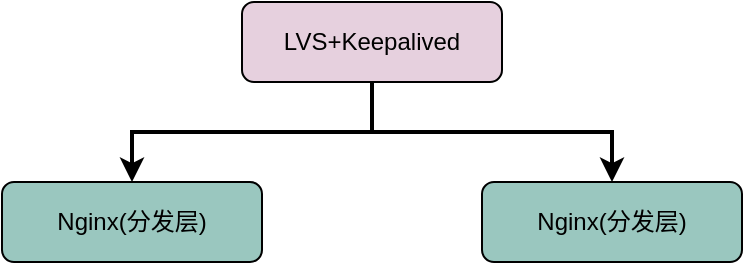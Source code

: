 <mxfile version="15.3.1" type="github">
  <diagram id="IPC0HBHVtDNUuMCplvsE" name="第 1 页">
    <mxGraphModel dx="1248" dy="686" grid="1" gridSize="10" guides="1" tooltips="1" connect="1" arrows="1" fold="1" page="1" pageScale="1" pageWidth="827" pageHeight="1169" math="0" shadow="0">
      <root>
        <mxCell id="0" />
        <mxCell id="1" parent="0" />
        <mxCell id="Cw3_puenSxwjHgjDXRye-3" value="" style="edgeStyle=orthogonalEdgeStyle;rounded=0;orthogonalLoop=1;jettySize=auto;html=1;strokeWidth=2;" edge="1" parent="1" source="Cw3_puenSxwjHgjDXRye-1" target="Cw3_puenSxwjHgjDXRye-2">
          <mxGeometry relative="1" as="geometry" />
        </mxCell>
        <mxCell id="Cw3_puenSxwjHgjDXRye-6" style="edgeStyle=orthogonalEdgeStyle;rounded=0;orthogonalLoop=1;jettySize=auto;html=1;exitX=0.5;exitY=1;exitDx=0;exitDy=0;entryX=0.5;entryY=0;entryDx=0;entryDy=0;strokeWidth=2;" edge="1" parent="1" source="Cw3_puenSxwjHgjDXRye-1" target="Cw3_puenSxwjHgjDXRye-5">
          <mxGeometry relative="1" as="geometry" />
        </mxCell>
        <mxCell id="Cw3_puenSxwjHgjDXRye-1" value="LVS+Keepalived" style="rounded=1;whiteSpace=wrap;html=1;fillColor=#E6D0DE;" vertex="1" parent="1">
          <mxGeometry x="330" y="70" width="130" height="40" as="geometry" />
        </mxCell>
        <mxCell id="Cw3_puenSxwjHgjDXRye-2" value="Nginx(分发层)" style="rounded=1;whiteSpace=wrap;html=1;fillColor=#9AC7BF;" vertex="1" parent="1">
          <mxGeometry x="210" y="160" width="130" height="40" as="geometry" />
        </mxCell>
        <mxCell id="Cw3_puenSxwjHgjDXRye-5" value="Nginx(分发层)" style="rounded=1;whiteSpace=wrap;html=1;fillColor=#9AC7BF;" vertex="1" parent="1">
          <mxGeometry x="450" y="160" width="130" height="40" as="geometry" />
        </mxCell>
      </root>
    </mxGraphModel>
  </diagram>
</mxfile>
